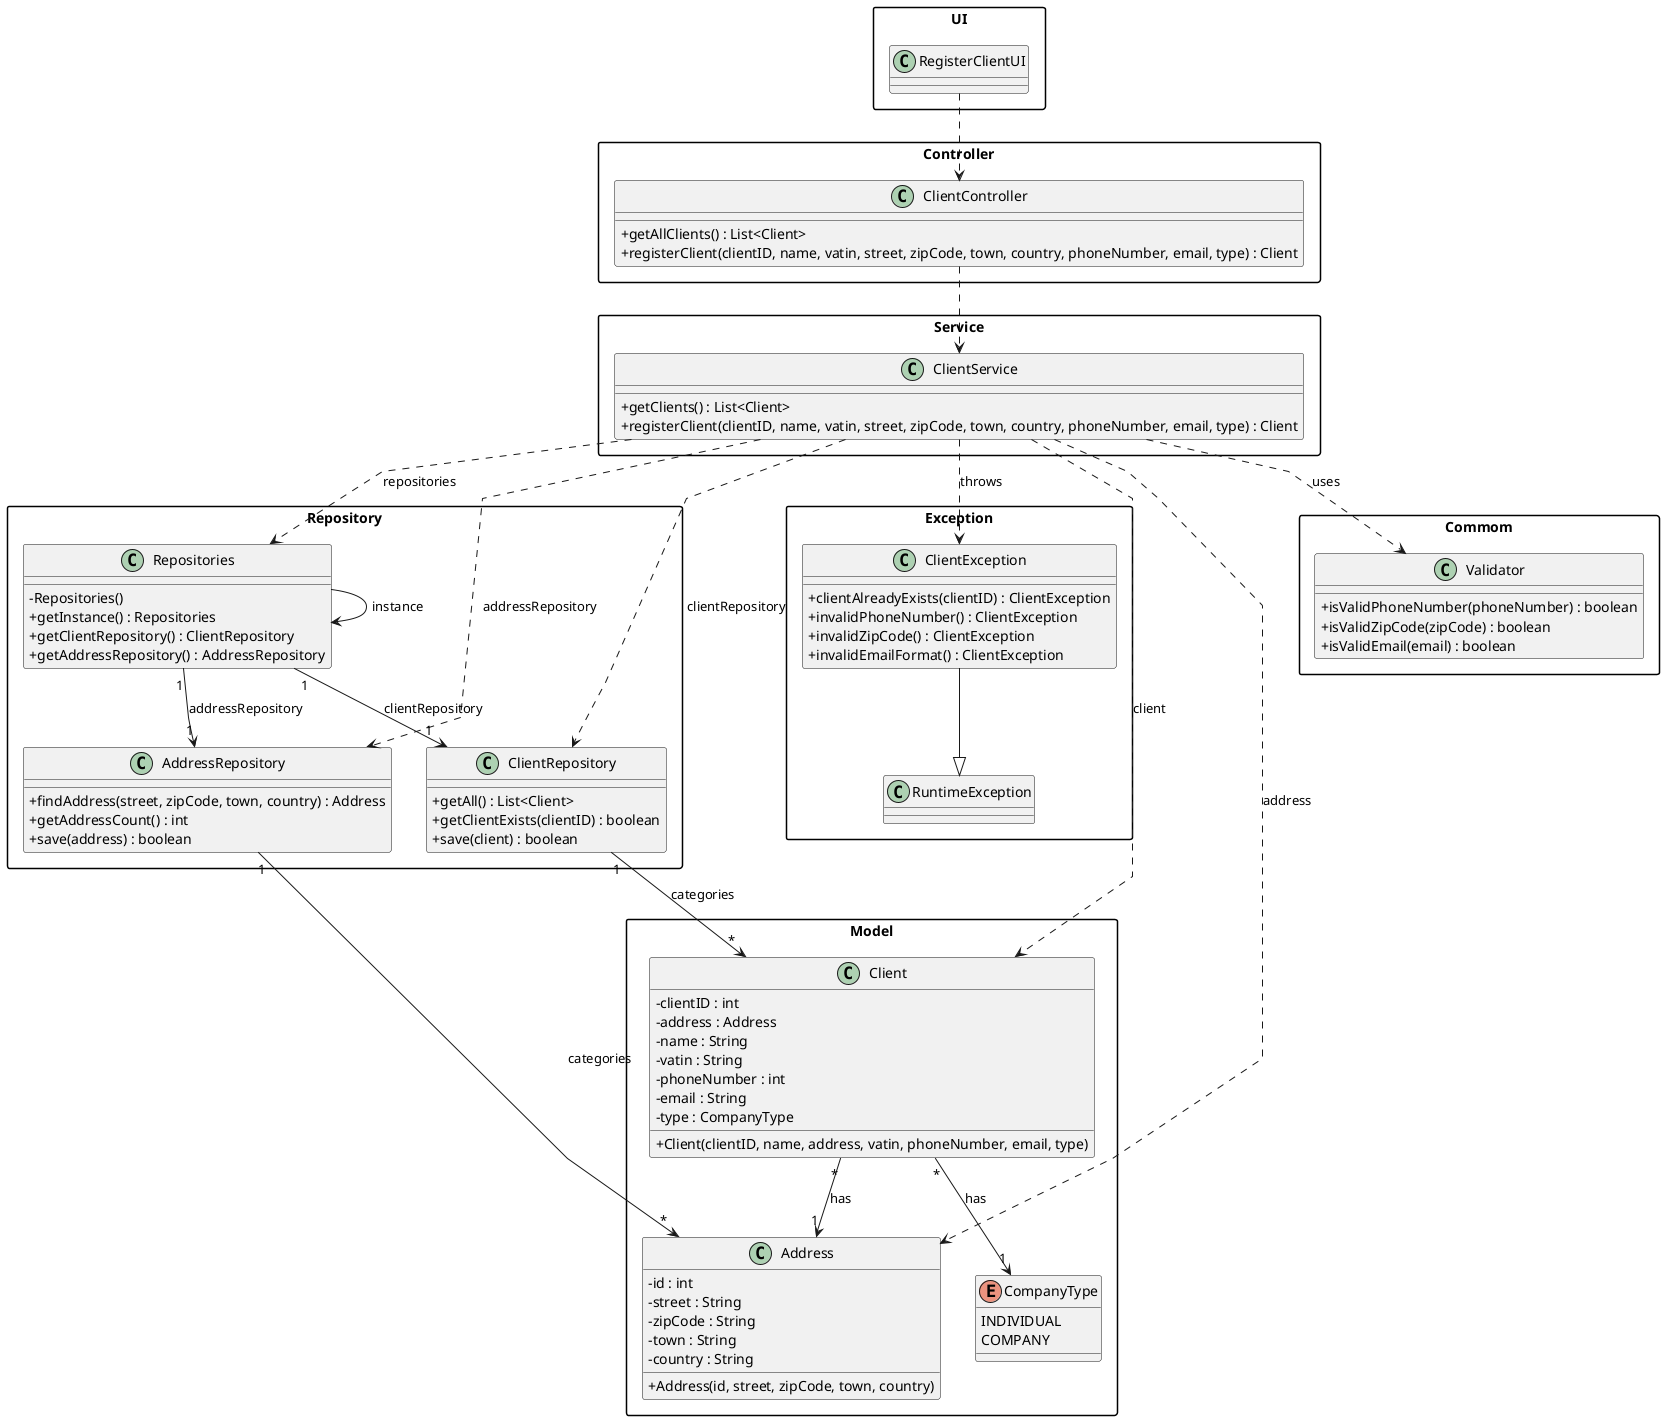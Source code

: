 @startuml
skinparam packageStyle rectangle
skinparam shadowing false
skinparam linetype polyline
skinparam classAttributeIconSize 0

package "UI" {
    class RegisterClientUI {
    }
}

package "Controller" {
    class ClientController {
        +getAllClients() : List<Client>
        +registerClient(clientID, name, vatin, street, zipCode, town, country, phoneNumber, email, type) : Client
    }
}

package "Service" {
    class ClientService {
        +getClients() : List<Client>
        +registerClient(clientID, name, vatin, street, zipCode, town, country, phoneNumber, email, type) : Client
    }
}

package "Repository" {
    class Repositories {
        -Repositories()
        +getInstance() : Repositories
        +getClientRepository() : ClientRepository
        +getAddressRepository() : AddressRepository
    }

    class ClientRepository {
        +getAll() : List<Client>
        +getClientExists(clientID) : boolean
        +save(client) : boolean
    }

    class AddressRepository {
        +findAddress(street, zipCode, town, country) : Address
        +getAddressCount() : int
        +save(address) : boolean
    }
}

package "Model" {
    class Client {
        -clientID : int
        -address : Address
        -name : String
        -vatin : String
        -phoneNumber : int
        -email : String
        -type : CompanyType
        +Client(clientID, name, address, vatin, phoneNumber, email, type)
    }

    class Address {
        -id : int
        -street : String
        -zipCode : String
        -town : String
        -country : String
        +Address(id, street, zipCode, town, country)
    }

    enum CompanyType {
        INDIVIDUAL
        COMPANY
    }
}

package "Exception" {
    class ClientException {
        +clientAlreadyExists(clientID) : ClientException
        +invalidPhoneNumber() : ClientException
        +invalidZipCode() : ClientException
        +invalidEmailFormat() : ClientException
    }

    class RuntimeException
}

package "Commom" {
    class Validator {
        +isValidPhoneNumber(phoneNumber) : boolean
        +isValidZipCode(zipCode) : boolean
        +isValidEmail(email) : boolean
    }
}


RegisterClientUI ..> ClientController
ClientController ..> ClientService
ClientService ..> Repositories : repositories
ClientService ..> ClientRepository : clientRepository
ClientService ..> AddressRepository : addressRepository
ClientService ..> Client : client
ClientService ..> Address : address
Repositories --> Repositories : instance
Repositories "1" --> "1" ClientRepository : clientRepository
Repositories "1" --> "1" AddressRepository : addressRepository
ClientRepository "1" --> "*" Client : categories
AddressRepository "1" --> "*" Address : categories
Client "*" --> "1" Address : has
Client "*" --> "1" CompanyType : has
ClientService ..> ClientException : throws
ClientException --|> RuntimeException
ClientService ..> Validator : uses

@enduml
